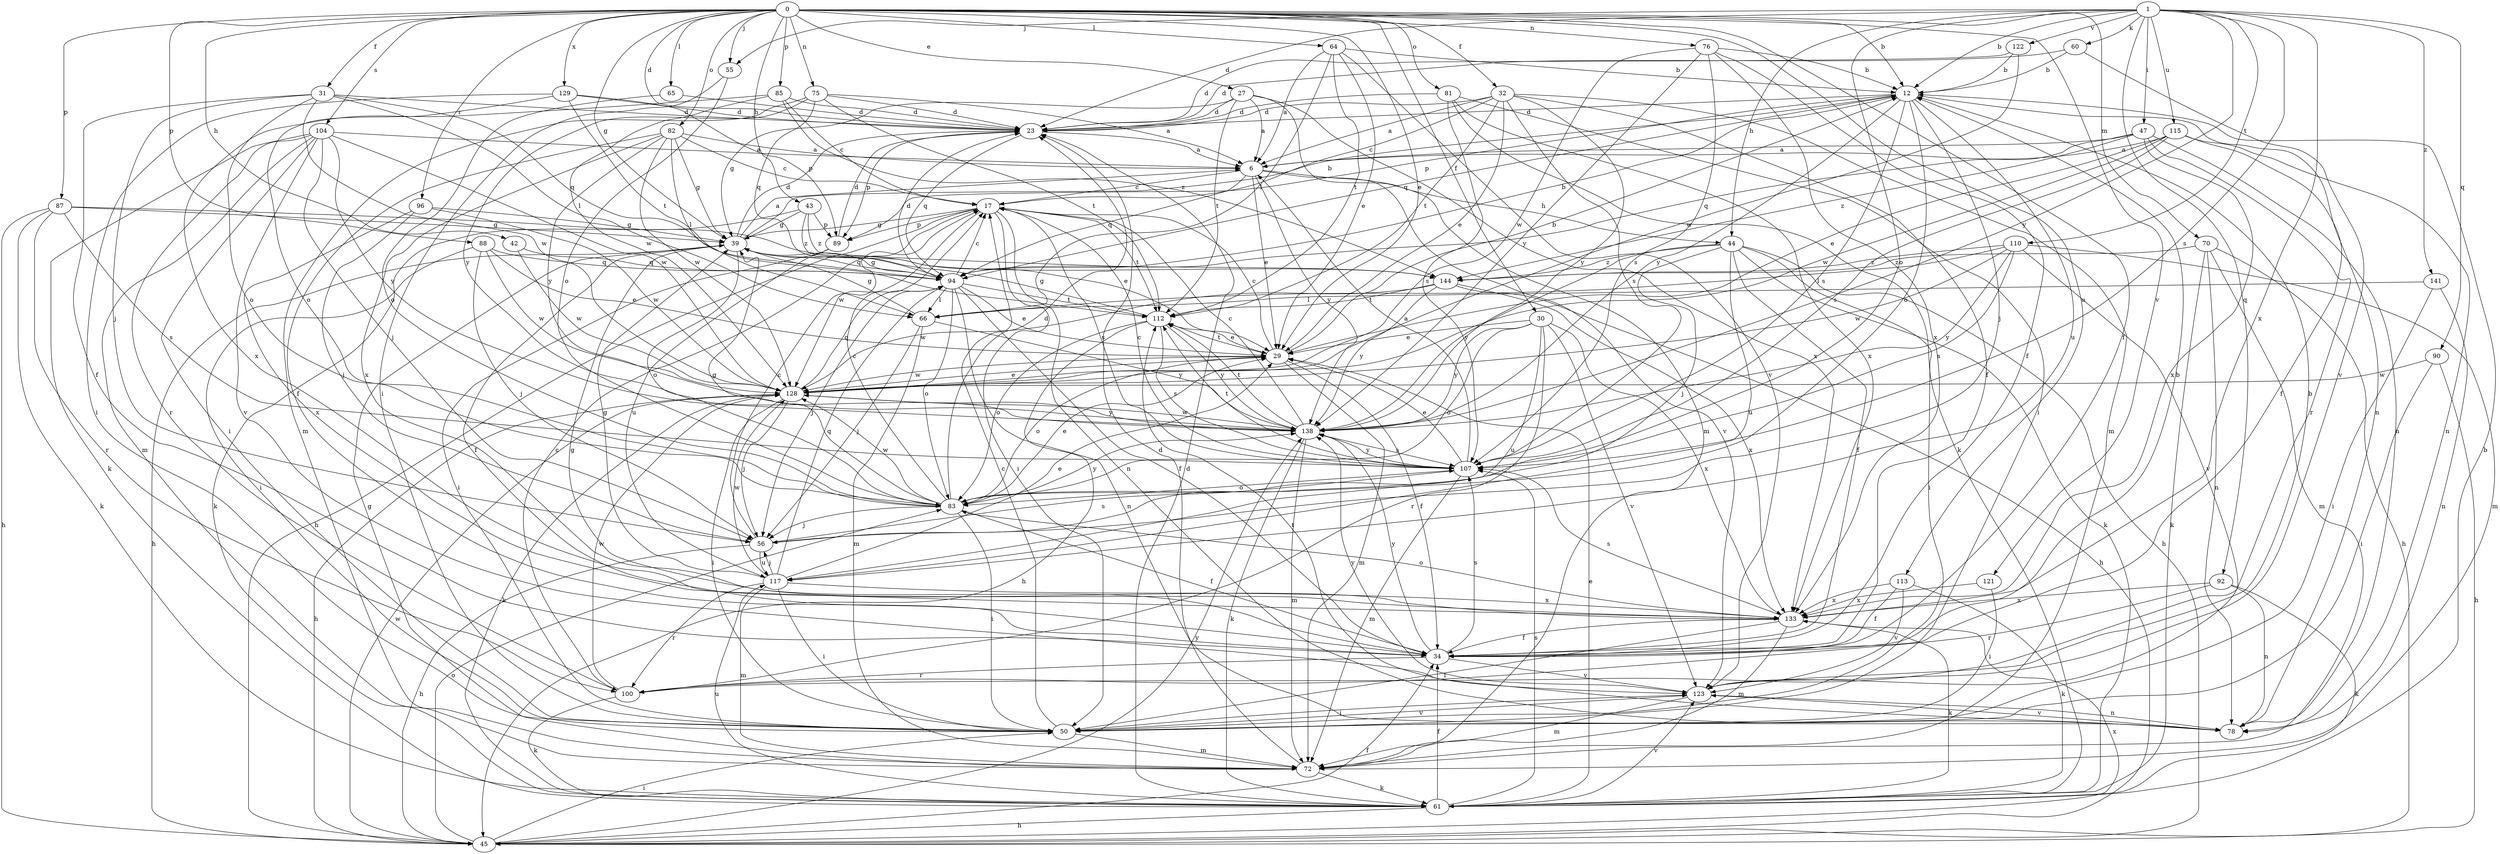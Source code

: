 strict digraph  {
0;
1;
6;
12;
17;
23;
27;
29;
30;
31;
32;
34;
39;
42;
43;
44;
45;
47;
50;
55;
56;
60;
61;
64;
65;
66;
70;
72;
75;
76;
78;
81;
82;
83;
85;
87;
88;
89;
90;
92;
94;
96;
100;
104;
107;
110;
112;
113;
115;
117;
121;
122;
123;
128;
129;
133;
138;
141;
144;
0 -> 12  [label=b];
0 -> 23  [label=d];
0 -> 27  [label=e];
0 -> 29  [label=e];
0 -> 30  [label=f];
0 -> 31  [label=f];
0 -> 32  [label=f];
0 -> 34  [label=f];
0 -> 39  [label=g];
0 -> 42  [label=h];
0 -> 43  [label=h];
0 -> 55  [label=j];
0 -> 64  [label=l];
0 -> 65  [label=l];
0 -> 70  [label=m];
0 -> 75  [label=n];
0 -> 76  [label=n];
0 -> 81  [label=o];
0 -> 82  [label=o];
0 -> 85  [label=p];
0 -> 87  [label=p];
0 -> 88  [label=p];
0 -> 96  [label=r];
0 -> 104  [label=s];
0 -> 113  [label=u];
0 -> 121  [label=v];
0 -> 129  [label=x];
1 -> 12  [label=b];
1 -> 23  [label=d];
1 -> 44  [label=h];
1 -> 47  [label=i];
1 -> 55  [label=j];
1 -> 60  [label=k];
1 -> 83  [label=o];
1 -> 90  [label=q];
1 -> 92  [label=q];
1 -> 107  [label=s];
1 -> 110  [label=t];
1 -> 115  [label=u];
1 -> 122  [label=v];
1 -> 133  [label=x];
1 -> 138  [label=y];
1 -> 141  [label=z];
6 -> 17  [label=c];
6 -> 29  [label=e];
6 -> 44  [label=h];
6 -> 94  [label=q];
6 -> 123  [label=v];
6 -> 138  [label=y];
12 -> 23  [label=d];
12 -> 56  [label=j];
12 -> 78  [label=n];
12 -> 83  [label=o];
12 -> 89  [label=p];
12 -> 94  [label=q];
12 -> 107  [label=s];
12 -> 117  [label=u];
12 -> 138  [label=y];
17 -> 39  [label=g];
17 -> 45  [label=h];
17 -> 50  [label=i];
17 -> 78  [label=n];
17 -> 89  [label=p];
17 -> 107  [label=s];
17 -> 112  [label=t];
17 -> 128  [label=w];
23 -> 6  [label=a];
23 -> 89  [label=p];
23 -> 94  [label=q];
27 -> 6  [label=a];
27 -> 23  [label=d];
27 -> 39  [label=g];
27 -> 72  [label=m];
27 -> 112  [label=t];
27 -> 133  [label=x];
29 -> 12  [label=b];
29 -> 17  [label=c];
29 -> 34  [label=f];
29 -> 72  [label=m];
29 -> 83  [label=o];
29 -> 112  [label=t];
29 -> 128  [label=w];
30 -> 29  [label=e];
30 -> 83  [label=o];
30 -> 100  [label=r];
30 -> 117  [label=u];
30 -> 123  [label=v];
30 -> 133  [label=x];
30 -> 138  [label=y];
31 -> 23  [label=d];
31 -> 34  [label=f];
31 -> 56  [label=j];
31 -> 66  [label=l];
31 -> 83  [label=o];
31 -> 94  [label=q];
31 -> 128  [label=w];
32 -> 6  [label=a];
32 -> 17  [label=c];
32 -> 23  [label=d];
32 -> 29  [label=e];
32 -> 34  [label=f];
32 -> 72  [label=m];
32 -> 107  [label=s];
32 -> 112  [label=t];
32 -> 138  [label=y];
34 -> 12  [label=b];
34 -> 39  [label=g];
34 -> 100  [label=r];
34 -> 107  [label=s];
34 -> 123  [label=v];
34 -> 138  [label=y];
39 -> 6  [label=a];
39 -> 12  [label=b];
39 -> 23  [label=d];
39 -> 34  [label=f];
39 -> 45  [label=h];
39 -> 83  [label=o];
39 -> 94  [label=q];
42 -> 94  [label=q];
42 -> 128  [label=w];
43 -> 29  [label=e];
43 -> 39  [label=g];
43 -> 61  [label=k];
43 -> 89  [label=p];
43 -> 144  [label=z];
44 -> 34  [label=f];
44 -> 45  [label=h];
44 -> 50  [label=i];
44 -> 56  [label=j];
44 -> 61  [label=k];
44 -> 117  [label=u];
44 -> 138  [label=y];
44 -> 144  [label=z];
45 -> 34  [label=f];
45 -> 50  [label=i];
45 -> 83  [label=o];
45 -> 128  [label=w];
45 -> 133  [label=x];
45 -> 138  [label=y];
47 -> 6  [label=a];
47 -> 78  [label=n];
47 -> 94  [label=q];
47 -> 100  [label=r];
47 -> 133  [label=x];
47 -> 144  [label=z];
50 -> 17  [label=c];
50 -> 72  [label=m];
50 -> 123  [label=v];
55 -> 50  [label=i];
55 -> 83  [label=o];
56 -> 17  [label=c];
56 -> 45  [label=h];
56 -> 107  [label=s];
56 -> 117  [label=u];
60 -> 12  [label=b];
60 -> 23  [label=d];
60 -> 123  [label=v];
61 -> 12  [label=b];
61 -> 23  [label=d];
61 -> 29  [label=e];
61 -> 34  [label=f];
61 -> 45  [label=h];
61 -> 107  [label=s];
61 -> 117  [label=u];
61 -> 123  [label=v];
64 -> 6  [label=a];
64 -> 12  [label=b];
64 -> 29  [label=e];
64 -> 66  [label=l];
64 -> 112  [label=t];
64 -> 123  [label=v];
65 -> 23  [label=d];
65 -> 83  [label=o];
66 -> 39  [label=g];
66 -> 56  [label=j];
66 -> 72  [label=m];
66 -> 138  [label=y];
70 -> 45  [label=h];
70 -> 61  [label=k];
70 -> 72  [label=m];
70 -> 78  [label=n];
70 -> 144  [label=z];
72 -> 23  [label=d];
72 -> 39  [label=g];
72 -> 61  [label=k];
75 -> 6  [label=a];
75 -> 23  [label=d];
75 -> 72  [label=m];
75 -> 94  [label=q];
75 -> 112  [label=t];
75 -> 138  [label=y];
76 -> 12  [label=b];
76 -> 34  [label=f];
76 -> 107  [label=s];
76 -> 128  [label=w];
76 -> 133  [label=x];
76 -> 138  [label=y];
78 -> 112  [label=t];
78 -> 123  [label=v];
81 -> 23  [label=d];
81 -> 50  [label=i];
81 -> 61  [label=k];
81 -> 107  [label=s];
81 -> 133  [label=x];
82 -> 6  [label=a];
82 -> 17  [label=c];
82 -> 34  [label=f];
82 -> 39  [label=g];
82 -> 66  [label=l];
82 -> 128  [label=w];
82 -> 133  [label=x];
82 -> 138  [label=y];
83 -> 17  [label=c];
83 -> 23  [label=d];
83 -> 29  [label=e];
83 -> 34  [label=f];
83 -> 39  [label=g];
83 -> 50  [label=i];
83 -> 56  [label=j];
83 -> 128  [label=w];
83 -> 138  [label=y];
85 -> 17  [label=c];
85 -> 23  [label=d];
85 -> 128  [label=w];
85 -> 133  [label=x];
85 -> 144  [label=z];
87 -> 39  [label=g];
87 -> 45  [label=h];
87 -> 61  [label=k];
87 -> 100  [label=r];
87 -> 107  [label=s];
87 -> 144  [label=z];
88 -> 29  [label=e];
88 -> 50  [label=i];
88 -> 56  [label=j];
88 -> 94  [label=q];
88 -> 128  [label=w];
89 -> 23  [label=d];
89 -> 50  [label=i];
89 -> 117  [label=u];
90 -> 45  [label=h];
90 -> 50  [label=i];
90 -> 128  [label=w];
92 -> 61  [label=k];
92 -> 78  [label=n];
92 -> 100  [label=r];
92 -> 133  [label=x];
94 -> 12  [label=b];
94 -> 17  [label=c];
94 -> 23  [label=d];
94 -> 29  [label=e];
94 -> 34  [label=f];
94 -> 39  [label=g];
94 -> 56  [label=j];
94 -> 66  [label=l];
94 -> 78  [label=n];
94 -> 83  [label=o];
94 -> 112  [label=t];
96 -> 39  [label=g];
96 -> 56  [label=j];
96 -> 128  [label=w];
96 -> 133  [label=x];
100 -> 17  [label=c];
100 -> 61  [label=k];
100 -> 128  [label=w];
104 -> 6  [label=a];
104 -> 50  [label=i];
104 -> 56  [label=j];
104 -> 61  [label=k];
104 -> 72  [label=m];
104 -> 100  [label=r];
104 -> 123  [label=v];
104 -> 128  [label=w];
104 -> 138  [label=y];
107 -> 6  [label=a];
107 -> 17  [label=c];
107 -> 29  [label=e];
107 -> 72  [label=m];
107 -> 83  [label=o];
107 -> 112  [label=t];
107 -> 138  [label=y];
110 -> 66  [label=l];
110 -> 72  [label=m];
110 -> 107  [label=s];
110 -> 123  [label=v];
110 -> 128  [label=w];
110 -> 138  [label=y];
110 -> 144  [label=z];
112 -> 29  [label=e];
112 -> 39  [label=g];
112 -> 45  [label=h];
112 -> 83  [label=o];
112 -> 107  [label=s];
112 -> 138  [label=y];
113 -> 34  [label=f];
113 -> 61  [label=k];
113 -> 123  [label=v];
113 -> 133  [label=x];
115 -> 6  [label=a];
115 -> 29  [label=e];
115 -> 34  [label=f];
115 -> 78  [label=n];
115 -> 107  [label=s];
115 -> 128  [label=w];
117 -> 29  [label=e];
117 -> 39  [label=g];
117 -> 50  [label=i];
117 -> 56  [label=j];
117 -> 72  [label=m];
117 -> 94  [label=q];
117 -> 100  [label=r];
117 -> 128  [label=w];
117 -> 133  [label=x];
121 -> 50  [label=i];
121 -> 133  [label=x];
122 -> 12  [label=b];
122 -> 23  [label=d];
122 -> 128  [label=w];
123 -> 12  [label=b];
123 -> 50  [label=i];
123 -> 72  [label=m];
123 -> 78  [label=n];
123 -> 138  [label=y];
128 -> 29  [label=e];
128 -> 45  [label=h];
128 -> 50  [label=i];
128 -> 56  [label=j];
128 -> 61  [label=k];
128 -> 94  [label=q];
128 -> 138  [label=y];
129 -> 23  [label=d];
129 -> 50  [label=i];
129 -> 83  [label=o];
129 -> 89  [label=p];
129 -> 112  [label=t];
133 -> 34  [label=f];
133 -> 50  [label=i];
133 -> 61  [label=k];
133 -> 72  [label=m];
133 -> 83  [label=o];
133 -> 107  [label=s];
138 -> 17  [label=c];
138 -> 61  [label=k];
138 -> 72  [label=m];
138 -> 107  [label=s];
138 -> 112  [label=t];
138 -> 128  [label=w];
141 -> 50  [label=i];
141 -> 66  [label=l];
141 -> 78  [label=n];
144 -> 45  [label=h];
144 -> 112  [label=t];
144 -> 128  [label=w];
144 -> 133  [label=x];
144 -> 138  [label=y];
}
